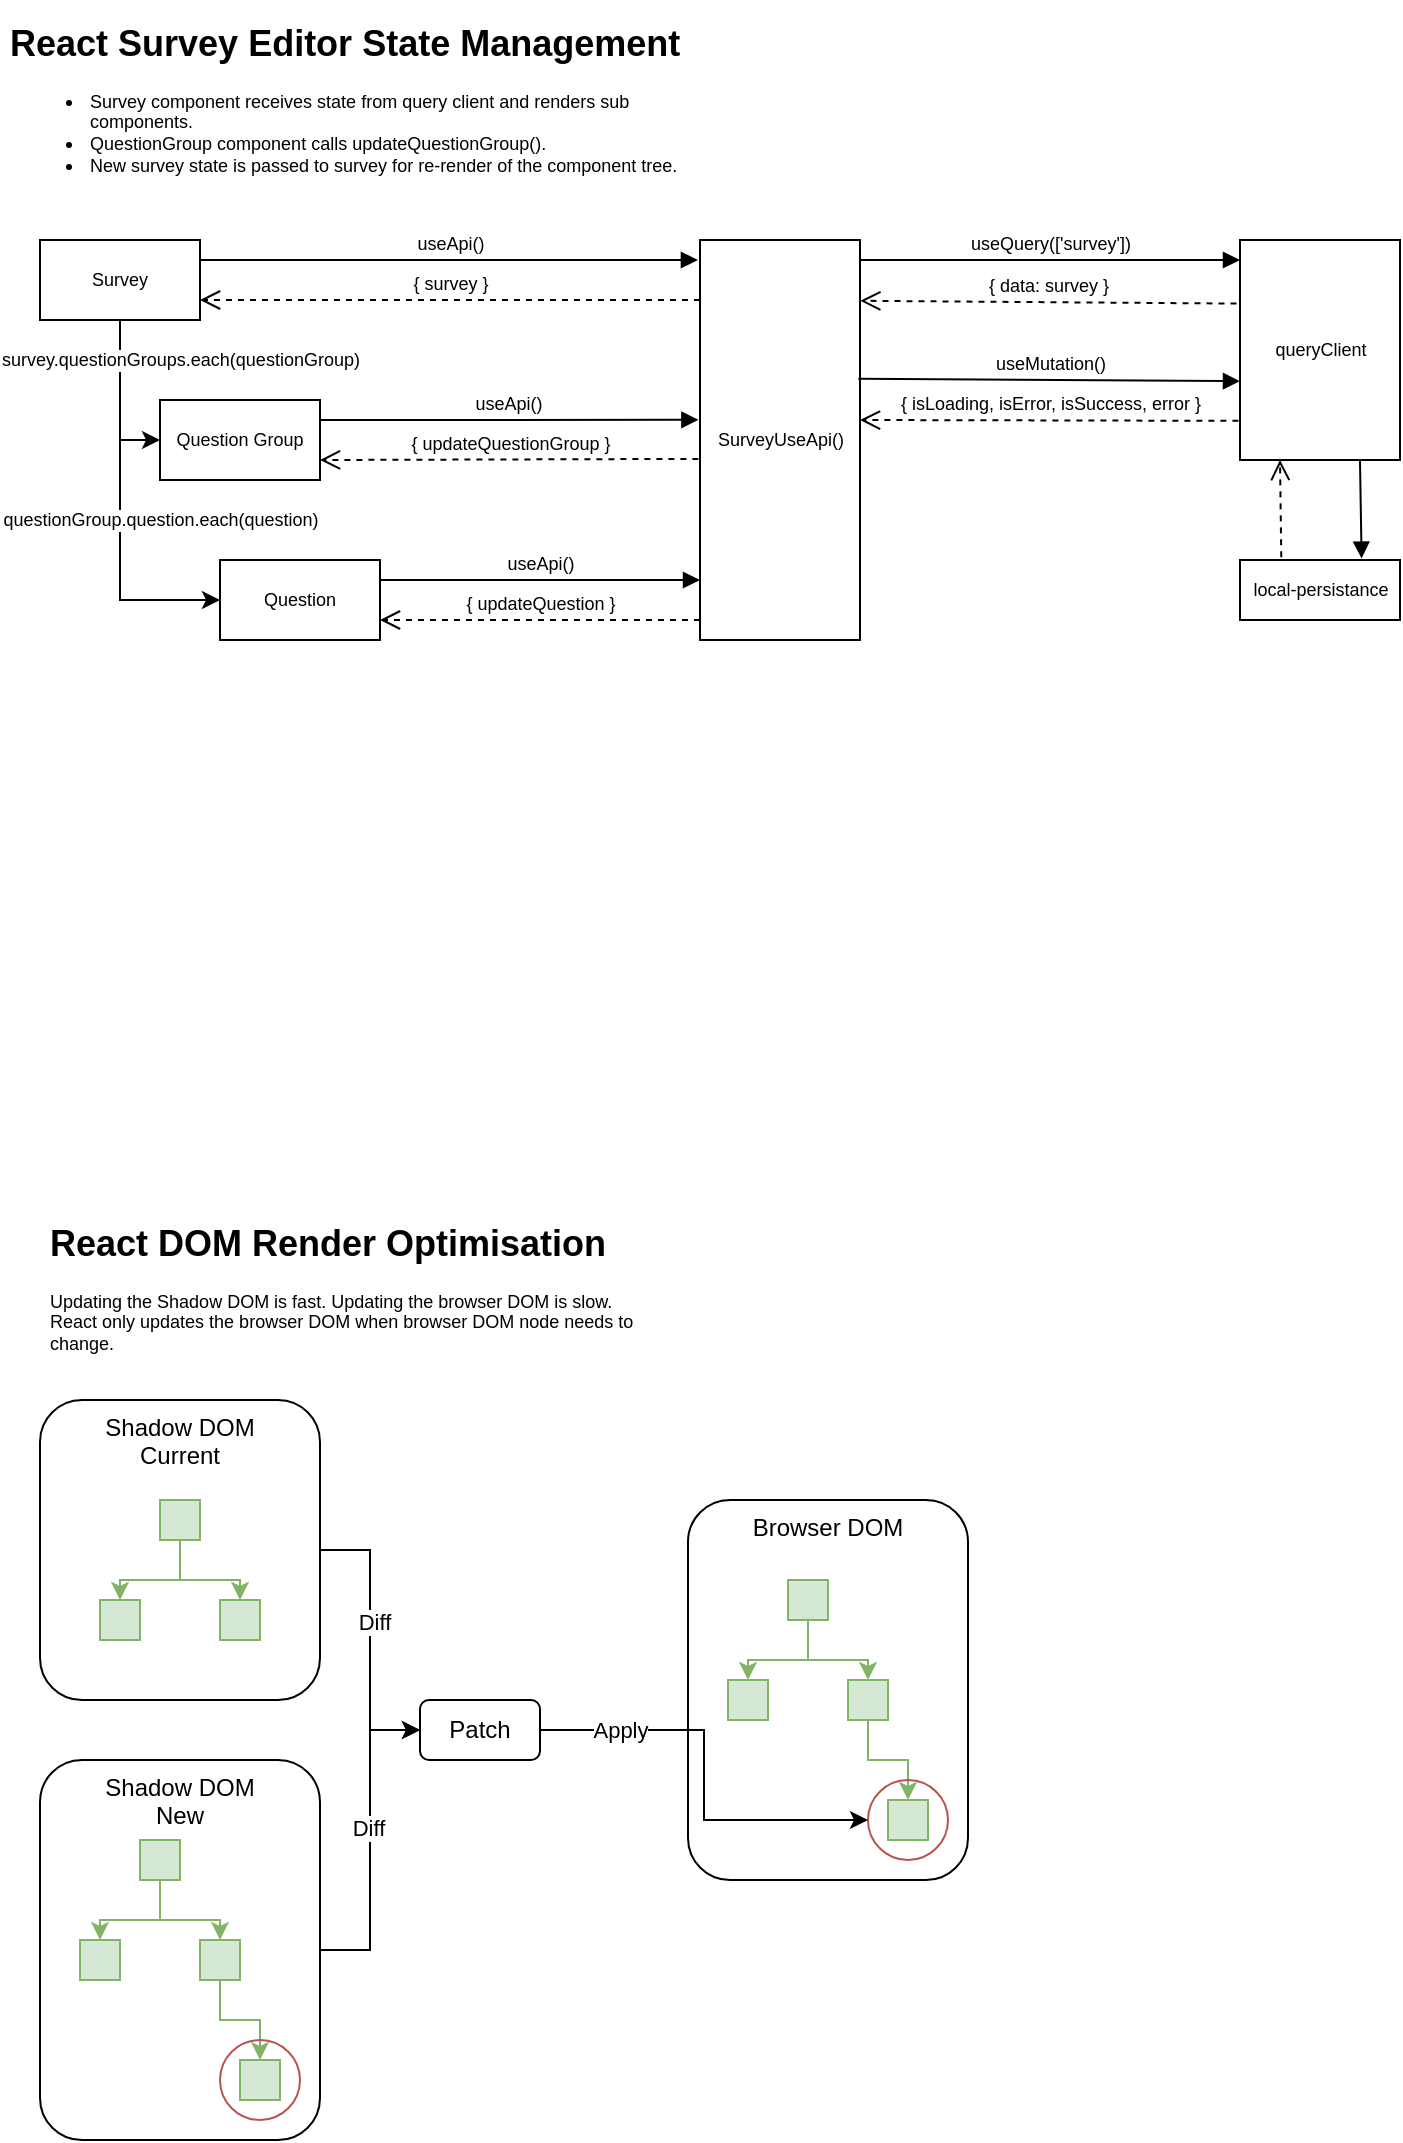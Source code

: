 <mxfile version="20.5.3" type="google"><diagram id="lqJzwnAcLR1fYQGMSkE-" name="Page-1"><mxGraphModel dx="1200" dy="785" grid="1" gridSize="10" guides="1" tooltips="1" connect="1" arrows="1" fold="1" page="1" pageScale="1" pageWidth="827" pageHeight="1169" math="0" shadow="0"><root><mxCell id="0"/><mxCell id="1" parent="0"/><mxCell id="XCa3l72rpKyDCyO-5ABe-55" value="Patch" style="rounded=1;whiteSpace=wrap;html=1;" parent="1" vertex="1"><mxGeometry x="230" y="880" width="60" height="30" as="geometry"/></mxCell><mxCell id="XCa3l72rpKyDCyO-5ABe-97" style="edgeStyle=orthogonalEdgeStyle;rounded=0;orthogonalLoop=1;jettySize=auto;html=1;entryX=0;entryY=0.5;entryDx=0;entryDy=0;fontColor=#000000;" parent="1" source="XCa3l72rpKyDCyO-5ABe-76" target="XCa3l72rpKyDCyO-5ABe-55" edge="1"><mxGeometry relative="1" as="geometry"/></mxCell><mxCell id="XCa3l72rpKyDCyO-5ABe-99" value="Diff" style="edgeLabel;html=1;align=center;verticalAlign=middle;resizable=0;points=[];fontColor=#000000;" parent="XCa3l72rpKyDCyO-5ABe-97" connectable="0" vertex="1"><mxGeometry x="-0.13" y="2" relative="1" as="geometry"><mxPoint as="offset"/></mxGeometry></mxCell><mxCell id="XCa3l72rpKyDCyO-5ABe-76" value="Shadow DOM&lt;br&gt;Current" style="rounded=1;whiteSpace=wrap;html=1;verticalAlign=top;" parent="1" vertex="1"><mxGeometry x="40" y="730" width="140" height="150" as="geometry"/></mxCell><mxCell id="XCa3l72rpKyDCyO-5ABe-77" value="" style="rounded=0;whiteSpace=wrap;html=1;fillColor=#d5e8d4;strokeColor=#82b366;" parent="1" vertex="1"><mxGeometry x="70" y="830" width="20" height="20" as="geometry"/></mxCell><mxCell id="XCa3l72rpKyDCyO-5ABe-78" value="" style="rounded=0;whiteSpace=wrap;html=1;fillColor=#d5e8d4;strokeColor=#82b366;" parent="1" vertex="1"><mxGeometry x="130" y="830" width="20" height="20" as="geometry"/></mxCell><mxCell id="XCa3l72rpKyDCyO-5ABe-79" style="edgeStyle=orthogonalEdgeStyle;rounded=0;orthogonalLoop=1;jettySize=auto;html=1;entryX=0.5;entryY=0;entryDx=0;entryDy=0;exitX=0.5;exitY=1;exitDx=0;exitDy=0;fontColor=#000000;fillColor=#d5e8d4;strokeColor=#82b366;" parent="1" source="XCa3l72rpKyDCyO-5ABe-81" target="XCa3l72rpKyDCyO-5ABe-77" edge="1"><mxGeometry relative="1" as="geometry"/></mxCell><mxCell id="XCa3l72rpKyDCyO-5ABe-80" style="edgeStyle=orthogonalEdgeStyle;rounded=0;orthogonalLoop=1;jettySize=auto;html=1;entryX=0.5;entryY=0;entryDx=0;entryDy=0;fontColor=#000000;fillColor=#d5e8d4;strokeColor=#82b366;" parent="1" target="XCa3l72rpKyDCyO-5ABe-78" edge="1"><mxGeometry relative="1" as="geometry"><mxPoint x="110" y="800" as="sourcePoint"/><Array as="points"><mxPoint x="110" y="820"/><mxPoint x="140" y="820"/></Array></mxGeometry></mxCell><mxCell id="XCa3l72rpKyDCyO-5ABe-81" value="" style="rounded=0;whiteSpace=wrap;html=1;fillColor=#d5e8d4;strokeColor=#82b366;" parent="1" vertex="1"><mxGeometry x="100" y="780" width="20" height="20" as="geometry"/></mxCell><mxCell id="XCa3l72rpKyDCyO-5ABe-98" style="edgeStyle=orthogonalEdgeStyle;rounded=0;orthogonalLoop=1;jettySize=auto;html=1;entryX=0;entryY=0.5;entryDx=0;entryDy=0;fontColor=#000000;" parent="1" source="XCa3l72rpKyDCyO-5ABe-86" target="XCa3l72rpKyDCyO-5ABe-55" edge="1"><mxGeometry relative="1" as="geometry"/></mxCell><mxCell id="XCa3l72rpKyDCyO-5ABe-100" value="Diff" style="edgeLabel;html=1;align=center;verticalAlign=middle;resizable=0;points=[];fontColor=#000000;" parent="XCa3l72rpKyDCyO-5ABe-98" connectable="0" vertex="1"><mxGeometry x="0.081" y="1" relative="1" as="geometry"><mxPoint as="offset"/></mxGeometry></mxCell><mxCell id="XCa3l72rpKyDCyO-5ABe-86" value="Shadow DOM&lt;br&gt;New" style="rounded=1;whiteSpace=wrap;html=1;verticalAlign=top;" parent="1" vertex="1"><mxGeometry x="40" y="910" width="140" height="190" as="geometry"/></mxCell><mxCell id="XCa3l72rpKyDCyO-5ABe-87" value="" style="rounded=0;whiteSpace=wrap;html=1;fillColor=#d5e8d4;strokeColor=#82b366;" parent="1" vertex="1"><mxGeometry x="60" y="1000" width="20" height="20" as="geometry"/></mxCell><mxCell id="XCa3l72rpKyDCyO-5ABe-88" value="" style="rounded=0;whiteSpace=wrap;html=1;fillColor=#d5e8d4;strokeColor=#82b366;" parent="1" vertex="1"><mxGeometry x="120" y="1000" width="20" height="20" as="geometry"/></mxCell><mxCell id="XCa3l72rpKyDCyO-5ABe-89" style="edgeStyle=orthogonalEdgeStyle;rounded=0;orthogonalLoop=1;jettySize=auto;html=1;entryX=0.5;entryY=0;entryDx=0;entryDy=0;exitX=0.5;exitY=1;exitDx=0;exitDy=0;fontColor=#000000;fillColor=#d5e8d4;strokeColor=#82b366;" parent="1" source="XCa3l72rpKyDCyO-5ABe-91" target="XCa3l72rpKyDCyO-5ABe-87" edge="1"><mxGeometry relative="1" as="geometry"/></mxCell><mxCell id="XCa3l72rpKyDCyO-5ABe-90" style="edgeStyle=orthogonalEdgeStyle;rounded=0;orthogonalLoop=1;jettySize=auto;html=1;entryX=0.5;entryY=0;entryDx=0;entryDy=0;fontColor=#000000;fillColor=#d5e8d4;strokeColor=#82b366;" parent="1" target="XCa3l72rpKyDCyO-5ABe-88" edge="1"><mxGeometry relative="1" as="geometry"><mxPoint x="100" y="970" as="sourcePoint"/><Array as="points"><mxPoint x="100" y="990"/><mxPoint x="130" y="990"/></Array></mxGeometry></mxCell><mxCell id="XCa3l72rpKyDCyO-5ABe-91" value="" style="rounded=0;whiteSpace=wrap;html=1;fillColor=#d5e8d4;strokeColor=#82b366;" parent="1" vertex="1"><mxGeometry x="90" y="950" width="20" height="20" as="geometry"/></mxCell><mxCell id="XCa3l72rpKyDCyO-5ABe-92" value="" style="rounded=0;whiteSpace=wrap;html=1;fillColor=#d5e8d4;strokeColor=#82b366;" parent="1" vertex="1"><mxGeometry x="140" y="1060" width="20" height="20" as="geometry"/></mxCell><mxCell id="XCa3l72rpKyDCyO-5ABe-93" style="edgeStyle=orthogonalEdgeStyle;rounded=0;orthogonalLoop=1;jettySize=auto;html=1;entryX=0.5;entryY=0;entryDx=0;entryDy=0;fontColor=#000000;fillColor=#d5e8d4;strokeColor=#82b366;" parent="1" source="XCa3l72rpKyDCyO-5ABe-88" target="XCa3l72rpKyDCyO-5ABe-92" edge="1"><mxGeometry relative="1" as="geometry"/></mxCell><mxCell id="XCa3l72rpKyDCyO-5ABe-94" value="" style="ellipse;whiteSpace=wrap;html=1;fillColor=none;strokeColor=#b85450;" parent="1" vertex="1"><mxGeometry x="130" y="1050" width="40" height="40" as="geometry"/></mxCell><mxCell id="XCa3l72rpKyDCyO-5ABe-101" value="" style="group" parent="1" connectable="0" vertex="1"><mxGeometry x="364" y="780" width="140" height="190" as="geometry"/></mxCell><mxCell id="XCa3l72rpKyDCyO-5ABe-57" value="Browser DOM" style="rounded=1;whiteSpace=wrap;html=1;verticalAlign=top;" parent="XCa3l72rpKyDCyO-5ABe-101" vertex="1"><mxGeometry width="140" height="190" as="geometry"/></mxCell><mxCell id="XCa3l72rpKyDCyO-5ABe-59" value="" style="rounded=0;whiteSpace=wrap;html=1;fillColor=#d5e8d4;strokeColor=#82b366;" parent="XCa3l72rpKyDCyO-5ABe-101" vertex="1"><mxGeometry x="20" y="90" width="20" height="20" as="geometry"/></mxCell><mxCell id="XCa3l72rpKyDCyO-5ABe-60" value="" style="rounded=0;whiteSpace=wrap;html=1;fillColor=#d5e8d4;strokeColor=#82b366;" parent="XCa3l72rpKyDCyO-5ABe-101" vertex="1"><mxGeometry x="80" y="90" width="20" height="20" as="geometry"/></mxCell><mxCell id="XCa3l72rpKyDCyO-5ABe-63" style="edgeStyle=orthogonalEdgeStyle;rounded=0;orthogonalLoop=1;jettySize=auto;html=1;entryX=0.5;entryY=0;entryDx=0;entryDy=0;exitX=0.5;exitY=1;exitDx=0;exitDy=0;fontColor=#000000;fillColor=#d5e8d4;strokeColor=#82b366;" parent="XCa3l72rpKyDCyO-5ABe-101" source="XCa3l72rpKyDCyO-5ABe-61" target="XCa3l72rpKyDCyO-5ABe-59" edge="1"><mxGeometry relative="1" as="geometry"/></mxCell><mxCell id="XCa3l72rpKyDCyO-5ABe-64" style="edgeStyle=orthogonalEdgeStyle;rounded=0;orthogonalLoop=1;jettySize=auto;html=1;entryX=0.5;entryY=0;entryDx=0;entryDy=0;fontColor=#000000;fillColor=#d5e8d4;strokeColor=#82b366;" parent="XCa3l72rpKyDCyO-5ABe-101" target="XCa3l72rpKyDCyO-5ABe-60" edge="1"><mxGeometry relative="1" as="geometry"><mxPoint x="60" y="60" as="sourcePoint"/><Array as="points"><mxPoint x="60" y="80"/><mxPoint x="90" y="80"/></Array></mxGeometry></mxCell><mxCell id="XCa3l72rpKyDCyO-5ABe-61" value="" style="rounded=0;whiteSpace=wrap;html=1;fillColor=#d5e8d4;strokeColor=#82b366;" parent="XCa3l72rpKyDCyO-5ABe-101" vertex="1"><mxGeometry x="50" y="40" width="20" height="20" as="geometry"/></mxCell><mxCell id="XCa3l72rpKyDCyO-5ABe-62" value="" style="rounded=0;whiteSpace=wrap;html=1;fillColor=#d5e8d4;strokeColor=#82b366;" parent="XCa3l72rpKyDCyO-5ABe-101" vertex="1"><mxGeometry x="100" y="150" width="20" height="20" as="geometry"/></mxCell><mxCell id="XCa3l72rpKyDCyO-5ABe-65" style="edgeStyle=orthogonalEdgeStyle;rounded=0;orthogonalLoop=1;jettySize=auto;html=1;entryX=0.5;entryY=0;entryDx=0;entryDy=0;fontColor=#000000;fillColor=#d5e8d4;strokeColor=#82b366;" parent="XCa3l72rpKyDCyO-5ABe-101" source="XCa3l72rpKyDCyO-5ABe-60" target="XCa3l72rpKyDCyO-5ABe-62" edge="1"><mxGeometry relative="1" as="geometry"/></mxCell><mxCell id="XCa3l72rpKyDCyO-5ABe-69" value="" style="ellipse;whiteSpace=wrap;html=1;fillColor=none;strokeColor=#b85450;" parent="XCa3l72rpKyDCyO-5ABe-101" vertex="1"><mxGeometry x="90" y="140" width="40" height="40" as="geometry"/></mxCell><mxCell id="XCa3l72rpKyDCyO-5ABe-102" style="edgeStyle=orthogonalEdgeStyle;rounded=0;orthogonalLoop=1;jettySize=auto;html=1;entryX=0;entryY=0.5;entryDx=0;entryDy=0;fontColor=#000000;" parent="1" source="XCa3l72rpKyDCyO-5ABe-55" target="XCa3l72rpKyDCyO-5ABe-69" edge="1"><mxGeometry relative="1" as="geometry"/></mxCell><mxCell id="XCa3l72rpKyDCyO-5ABe-103" value="Apply" style="edgeLabel;html=1;align=center;verticalAlign=middle;resizable=0;points=[];fontColor=#000000;" parent="XCa3l72rpKyDCyO-5ABe-102" connectable="0" vertex="1"><mxGeometry x="-0.383" relative="1" as="geometry"><mxPoint x="-25" as="offset"/></mxGeometry></mxCell><mxCell id="XCa3l72rpKyDCyO-5ABe-107" value="&lt;h1&gt;React DOM Render Optimisation&lt;/h1&gt;&lt;p&gt;Updating the Shadow DOM is fast. Updating the browser DOM is slow. React only updates the browser DOM when browser DOM node needs to change.&lt;/p&gt;" style="text;html=1;strokeColor=none;fillColor=none;spacing=5;spacingTop=-20;whiteSpace=wrap;overflow=hidden;rounded=0;fontSize=9;fontColor=#000000;" parent="1" vertex="1"><mxGeometry x="40" y="640" width="300" height="80" as="geometry"/></mxCell><mxCell id="XCa3l72rpKyDCyO-5ABe-123" style="edgeStyle=orthogonalEdgeStyle;rounded=0;orthogonalLoop=1;jettySize=auto;html=1;entryX=0;entryY=0.5;entryDx=0;entryDy=0;fontSize=9;fontColor=#000000;" parent="1" source="XCa3l72rpKyDCyO-5ABe-109" target="XCa3l72rpKyDCyO-5ABe-110" edge="1"><mxGeometry relative="1" as="geometry"/></mxCell><mxCell id="XCa3l72rpKyDCyO-5ABe-124" style="edgeStyle=orthogonalEdgeStyle;rounded=0;orthogonalLoop=1;jettySize=auto;html=1;entryX=0;entryY=0.5;entryDx=0;entryDy=0;fontSize=9;fontColor=#000000;exitX=0.5;exitY=1;exitDx=0;exitDy=0;" parent="1" source="XCa3l72rpKyDCyO-5ABe-109" target="XCa3l72rpKyDCyO-5ABe-111" edge="1"><mxGeometry relative="1" as="geometry"/></mxCell><mxCell id="XCa3l72rpKyDCyO-5ABe-109" value="Survey" style="rounded=0;whiteSpace=wrap;html=1;fontSize=9;fontColor=#000000;fillColor=none;" parent="1" vertex="1"><mxGeometry x="40" y="150" width="80" height="40" as="geometry"/></mxCell><mxCell id="XCa3l72rpKyDCyO-5ABe-110" value="Question Group" style="rounded=0;whiteSpace=wrap;html=1;fontSize=9;fontColor=#000000;fillColor=none;" parent="1" vertex="1"><mxGeometry x="100" y="230" width="80" height="40" as="geometry"/></mxCell><mxCell id="XCa3l72rpKyDCyO-5ABe-111" value="Question" style="rounded=0;whiteSpace=wrap;html=1;fontSize=9;fontColor=#000000;fillColor=none;" parent="1" vertex="1"><mxGeometry x="130" y="310" width="80" height="40" as="geometry"/></mxCell><mxCell id="XCa3l72rpKyDCyO-5ABe-117" value="queryClient" style="html=1;points=[];perimeter=orthogonalPerimeter;fontSize=9;fontColor=#000000;fillColor=none;" parent="1" vertex="1"><mxGeometry x="640" y="150" width="80" height="110" as="geometry"/></mxCell><mxCell id="XCa3l72rpKyDCyO-5ABe-118" value="useQuery(['survey'])" style="html=1;verticalAlign=bottom;endArrow=block;rounded=0;fontSize=9;fontColor=#000000;" parent="1" source="XCa3l72rpKyDCyO-5ABe-126" edge="1"><mxGeometry relative="1" as="geometry"><mxPoint x="510" y="160" as="sourcePoint"/><mxPoint x="640" y="160" as="targetPoint"/><Array as="points"><mxPoint x="640" y="160"/></Array></mxGeometry></mxCell><mxCell id="XCa3l72rpKyDCyO-5ABe-119" value="{ data: survey }" style="html=1;verticalAlign=bottom;endArrow=open;dashed=1;endSize=8;rounded=0;fontSize=9;fontColor=#000000;exitX=-0.022;exitY=0.289;exitDx=0;exitDy=0;exitPerimeter=0;entryX=1.002;entryY=0.152;entryDx=0;entryDy=0;entryPerimeter=0;" parent="1" source="XCa3l72rpKyDCyO-5ABe-117" target="XCa3l72rpKyDCyO-5ABe-126" edge="1"><mxGeometry relative="1" as="geometry"><mxPoint x="450" y="251" as="targetPoint"/></mxGeometry></mxCell><mxCell id="XCa3l72rpKyDCyO-5ABe-121" value="survey.questionGroups.each(questionGroup)" style="edgeLabel;html=1;align=center;verticalAlign=middle;resizable=0;points=[];fontSize=9;fontColor=#000000;" parent="1" connectable="0" vertex="1"><mxGeometry x="110.003" y="210" as="geometry"/></mxCell><mxCell id="XCa3l72rpKyDCyO-5ABe-125" value="questionGroup.question.each(question)" style="edgeLabel;html=1;align=center;verticalAlign=middle;resizable=0;points=[];fontSize=9;fontColor=#000000;" parent="1" connectable="0" vertex="1"><mxGeometry x="100.003" y="290" as="geometry"/></mxCell><mxCell id="XCa3l72rpKyDCyO-5ABe-126" value="SurveyUseApi()" style="html=1;points=[];perimeter=orthogonalPerimeter;fontSize=9;fontColor=#000000;fillColor=none;" parent="1" vertex="1"><mxGeometry x="370" y="150" width="80" height="200" as="geometry"/></mxCell><mxCell id="XCa3l72rpKyDCyO-5ABe-127" value="useApi()" style="html=1;verticalAlign=bottom;endArrow=block;rounded=0;fontSize=9;fontColor=#000000;entryX=-0.013;entryY=0.05;entryDx=0;entryDy=0;entryPerimeter=0;exitX=1;exitY=0.25;exitDx=0;exitDy=0;" parent="1" source="XCa3l72rpKyDCyO-5ABe-109" target="XCa3l72rpKyDCyO-5ABe-126" edge="1"><mxGeometry relative="1" as="geometry"><mxPoint x="140" y="160" as="sourcePoint"/><mxPoint x="250.0" y="160.16" as="targetPoint"/></mxGeometry></mxCell><mxCell id="XCa3l72rpKyDCyO-5ABe-128" value="{ survey }" style="html=1;verticalAlign=bottom;endArrow=open;dashed=1;endSize=8;rounded=0;fontSize=9;fontColor=#000000;" parent="1" edge="1"><mxGeometry relative="1" as="geometry"><mxPoint x="120" y="180" as="targetPoint"/><mxPoint x="370" y="180" as="sourcePoint"/></mxGeometry></mxCell><mxCell id="XCa3l72rpKyDCyO-5ABe-130" value="useApi()" style="html=1;verticalAlign=bottom;endArrow=block;rounded=0;fontSize=9;fontColor=#000000;exitX=1;exitY=0.25;exitDx=0;exitDy=0;entryX=-0.01;entryY=0.248;entryDx=0;entryDy=0;entryPerimeter=0;" parent="1" edge="1"><mxGeometry relative="1" as="geometry"><mxPoint x="180" y="240" as="sourcePoint"/><mxPoint x="369.2" y="239.92" as="targetPoint"/></mxGeometry></mxCell><mxCell id="XCa3l72rpKyDCyO-5ABe-131" value="{ updateQuestionGroup }" style="html=1;verticalAlign=bottom;endArrow=open;dashed=1;endSize=8;rounded=0;fontSize=9;fontColor=#000000;exitX=-0.01;exitY=0.736;exitDx=0;exitDy=0;exitPerimeter=0;" parent="1" edge="1"><mxGeometry relative="1" as="geometry"><mxPoint x="180" y="260" as="targetPoint"/><mxPoint x="369.2" y="259.44" as="sourcePoint"/></mxGeometry></mxCell><mxCell id="XCa3l72rpKyDCyO-5ABe-133" value="useApi()" style="html=1;verticalAlign=bottom;endArrow=block;rounded=0;fontSize=9;fontColor=#000000;exitX=1;exitY=0.25;exitDx=0;exitDy=0;" parent="1" edge="1"><mxGeometry relative="1" as="geometry"><mxPoint x="210" y="320" as="sourcePoint"/><mxPoint x="370" y="320" as="targetPoint"/></mxGeometry></mxCell><mxCell id="XCa3l72rpKyDCyO-5ABe-134" value="{ updateQuestion }" style="html=1;verticalAlign=bottom;endArrow=open;dashed=1;endSize=8;rounded=0;fontSize=9;fontColor=#000000;" parent="1" edge="1"><mxGeometry relative="1" as="geometry"><mxPoint x="210" y="340" as="targetPoint"/><mxPoint x="370" y="340" as="sourcePoint"/></mxGeometry></mxCell><mxCell id="XCa3l72rpKyDCyO-5ABe-138" value="useMutation()" style="html=1;verticalAlign=bottom;endArrow=block;rounded=0;fontSize=9;fontColor=#000000;exitX=0.99;exitY=0.347;exitDx=0;exitDy=0;exitPerimeter=0;" parent="1" source="XCa3l72rpKyDCyO-5ABe-126" edge="1"><mxGeometry relative="1" as="geometry"><mxPoint x="510.4" y="221" as="sourcePoint"/><mxPoint x="640" y="220.6" as="targetPoint"/><Array as="points"><mxPoint x="640" y="220.6"/></Array></mxGeometry></mxCell><mxCell id="XCa3l72rpKyDCyO-5ABe-139" value="{ isLoading, isError, isSuccess, error }" style="html=1;verticalAlign=bottom;endArrow=open;dashed=1;endSize=8;rounded=0;fontSize=9;fontColor=#000000;exitX=-0.01;exitY=0.822;exitDx=0;exitDy=0;exitPerimeter=0;entryX=1.002;entryY=0.152;entryDx=0;entryDy=0;entryPerimeter=0;" parent="1" source="XCa3l72rpKyDCyO-5ABe-117" edge="1"><mxGeometry relative="1" as="geometry"><mxPoint x="450.0" y="240.0" as="targetPoint"/><mxPoint x="578.08" y="241.39" as="sourcePoint"/></mxGeometry></mxCell><mxCell id="XCa3l72rpKyDCyO-5ABe-142" value="local-persistance" style="html=1;points=[];perimeter=orthogonalPerimeter;fontSize=9;fontColor=#000000;fillColor=none;" parent="1" vertex="1"><mxGeometry x="640" y="310" width="80" height="30" as="geometry"/></mxCell><mxCell id="XCa3l72rpKyDCyO-5ABe-143" value="" style="html=1;verticalAlign=bottom;endArrow=block;rounded=0;fontSize=9;fontColor=#000000;exitX=0.75;exitY=1.004;exitDx=0;exitDy=0;exitPerimeter=0;" parent="1" source="XCa3l72rpKyDCyO-5ABe-117" edge="1"><mxGeometry relative="1" as="geometry"><mxPoint x="820" y="309.31" as="sourcePoint"/><mxPoint x="700.8" y="309.31" as="targetPoint"/><Array as="points"/></mxGeometry></mxCell><mxCell id="XCa3l72rpKyDCyO-5ABe-144" value="" style="html=1;verticalAlign=bottom;endArrow=open;dashed=1;endSize=8;rounded=0;fontSize=9;fontColor=#000000;exitX=0.258;exitY=-0.044;exitDx=0;exitDy=0;exitPerimeter=0;" parent="1" source="XCa3l72rpKyDCyO-5ABe-142" edge="1"><mxGeometry relative="1" as="geometry"><mxPoint x="660" y="260" as="targetPoint"/><mxPoint x="660" y="290" as="sourcePoint"/></mxGeometry></mxCell><mxCell id="XCa3l72rpKyDCyO-5ABe-145" value="&lt;h1&gt;React Survey Editor State Management&lt;/h1&gt;&lt;p&gt;&lt;/p&gt;&lt;ul&gt;&lt;li&gt;Survey component receives state from query client and renders sub components.&lt;/li&gt;&lt;li&gt;QuestionGroup component calls updateQuestionGroup().&lt;/li&gt;&lt;li&gt;New survey state is passed to survey for re-render of the component tree.&lt;/li&gt;&lt;/ul&gt;&lt;p&gt;&lt;/p&gt;" style="text;html=1;strokeColor=none;fillColor=none;spacing=5;spacingTop=-20;whiteSpace=wrap;overflow=hidden;rounded=0;fontSize=9;fontColor=#000000;" parent="1" vertex="1"><mxGeometry x="20" y="40" width="366" height="80" as="geometry"/></mxCell></root></mxGraphModel></diagram></mxfile>